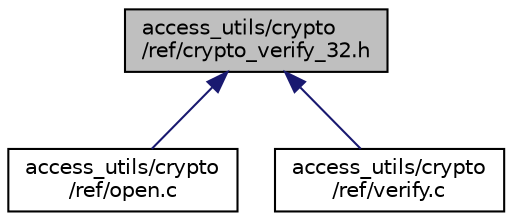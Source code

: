 digraph "access_utils/crypto/ref/crypto_verify_32.h"
{
  edge [fontname="Helvetica",fontsize="10",labelfontname="Helvetica",labelfontsize="10"];
  node [fontname="Helvetica",fontsize="10",shape=record];
  Node5 [label="access_utils/crypto\l/ref/crypto_verify_32.h",height=0.2,width=0.4,color="black", fillcolor="grey75", style="filled", fontcolor="black"];
  Node5 -> Node6 [dir="back",color="midnightblue",fontsize="10",style="solid",fontname="Helvetica"];
  Node6 [label="access_utils/crypto\l/ref/open.c",height=0.2,width=0.4,color="black", fillcolor="white", style="filled",URL="$open_8c.html"];
  Node5 -> Node7 [dir="back",color="midnightblue",fontsize="10",style="solid",fontname="Helvetica"];
  Node7 [label="access_utils/crypto\l/ref/verify.c",height=0.2,width=0.4,color="black", fillcolor="white", style="filled",URL="$verify_8c.html"];
}
